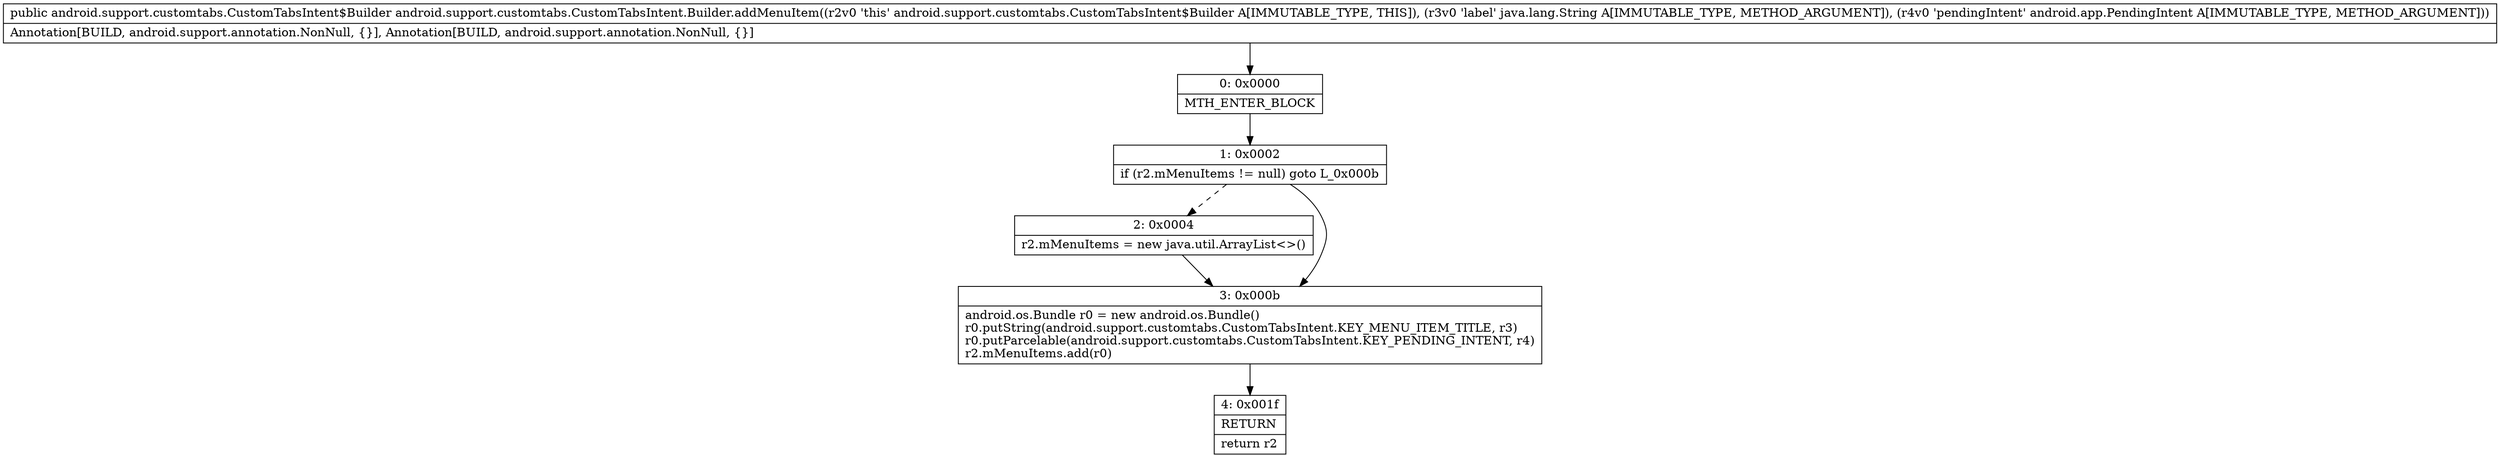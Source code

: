 digraph "CFG forandroid.support.customtabs.CustomTabsIntent.Builder.addMenuItem(Ljava\/lang\/String;Landroid\/app\/PendingIntent;)Landroid\/support\/customtabs\/CustomTabsIntent$Builder;" {
Node_0 [shape=record,label="{0\:\ 0x0000|MTH_ENTER_BLOCK\l}"];
Node_1 [shape=record,label="{1\:\ 0x0002|if (r2.mMenuItems != null) goto L_0x000b\l}"];
Node_2 [shape=record,label="{2\:\ 0x0004|r2.mMenuItems = new java.util.ArrayList\<\>()\l}"];
Node_3 [shape=record,label="{3\:\ 0x000b|android.os.Bundle r0 = new android.os.Bundle()\lr0.putString(android.support.customtabs.CustomTabsIntent.KEY_MENU_ITEM_TITLE, r3)\lr0.putParcelable(android.support.customtabs.CustomTabsIntent.KEY_PENDING_INTENT, r4)\lr2.mMenuItems.add(r0)\l}"];
Node_4 [shape=record,label="{4\:\ 0x001f|RETURN\l|return r2\l}"];
MethodNode[shape=record,label="{public android.support.customtabs.CustomTabsIntent$Builder android.support.customtabs.CustomTabsIntent.Builder.addMenuItem((r2v0 'this' android.support.customtabs.CustomTabsIntent$Builder A[IMMUTABLE_TYPE, THIS]), (r3v0 'label' java.lang.String A[IMMUTABLE_TYPE, METHOD_ARGUMENT]), (r4v0 'pendingIntent' android.app.PendingIntent A[IMMUTABLE_TYPE, METHOD_ARGUMENT]))  | Annotation[BUILD, android.support.annotation.NonNull, \{\}], Annotation[BUILD, android.support.annotation.NonNull, \{\}]\l}"];
MethodNode -> Node_0;
Node_0 -> Node_1;
Node_1 -> Node_2[style=dashed];
Node_1 -> Node_3;
Node_2 -> Node_3;
Node_3 -> Node_4;
}

